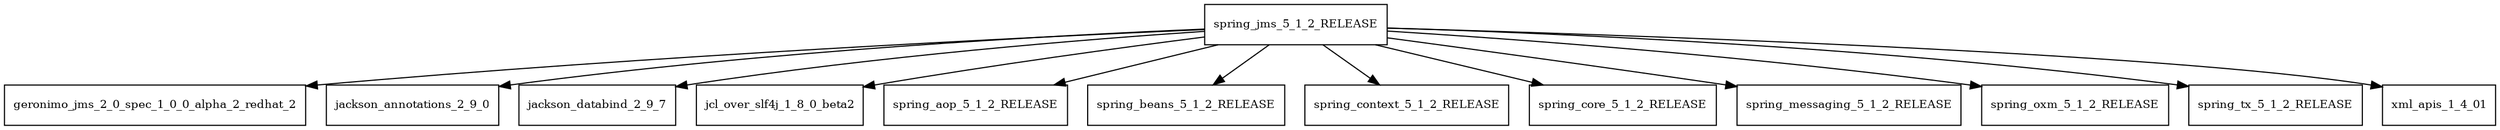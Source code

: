 digraph spring_jms_5_1_2_RELEASE_dependencies {
  node [shape = box, fontsize=10.0];
  spring_jms_5_1_2_RELEASE -> geronimo_jms_2_0_spec_1_0_0_alpha_2_redhat_2;
  spring_jms_5_1_2_RELEASE -> jackson_annotations_2_9_0;
  spring_jms_5_1_2_RELEASE -> jackson_databind_2_9_7;
  spring_jms_5_1_2_RELEASE -> jcl_over_slf4j_1_8_0_beta2;
  spring_jms_5_1_2_RELEASE -> spring_aop_5_1_2_RELEASE;
  spring_jms_5_1_2_RELEASE -> spring_beans_5_1_2_RELEASE;
  spring_jms_5_1_2_RELEASE -> spring_context_5_1_2_RELEASE;
  spring_jms_5_1_2_RELEASE -> spring_core_5_1_2_RELEASE;
  spring_jms_5_1_2_RELEASE -> spring_messaging_5_1_2_RELEASE;
  spring_jms_5_1_2_RELEASE -> spring_oxm_5_1_2_RELEASE;
  spring_jms_5_1_2_RELEASE -> spring_tx_5_1_2_RELEASE;
  spring_jms_5_1_2_RELEASE -> xml_apis_1_4_01;
}
